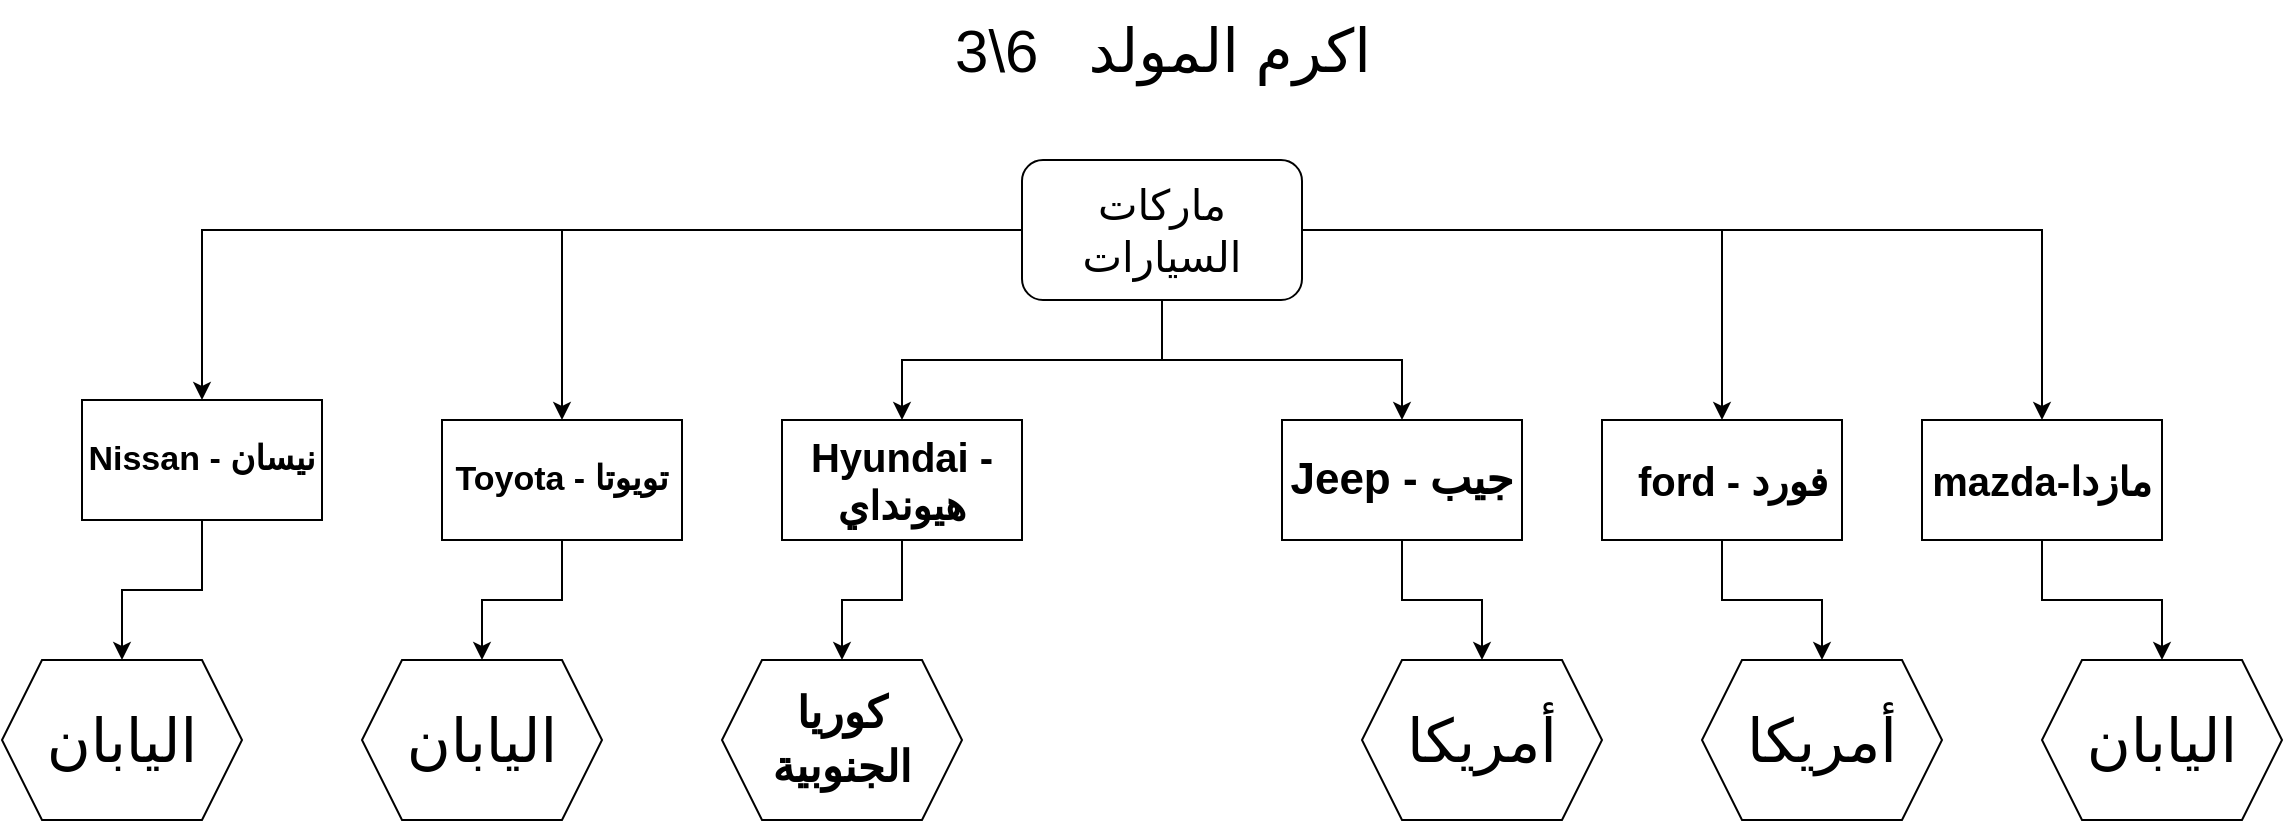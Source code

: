 <mxfile version="24.7.17">
  <diagram name="Page-1" id="GDFZYWs9rNmzwwzfr6Hf">
    <mxGraphModel dx="1222" dy="723" grid="1" gridSize="10" guides="1" tooltips="1" connect="1" arrows="1" fold="1" page="1" pageScale="1" pageWidth="850" pageHeight="1100" math="0" shadow="0">
      <root>
        <mxCell id="0" />
        <mxCell id="1" parent="0" />
        <mxCell id="HQTMnpz0rKwvaZ5pU-yJ-9" value="" style="edgeStyle=orthogonalEdgeStyle;rounded=0;orthogonalLoop=1;jettySize=auto;html=1;" edge="1" parent="1" source="HQTMnpz0rKwvaZ5pU-yJ-2" target="HQTMnpz0rKwvaZ5pU-yJ-7">
          <mxGeometry relative="1" as="geometry" />
        </mxCell>
        <mxCell id="HQTMnpz0rKwvaZ5pU-yJ-13" value="" style="edgeStyle=orthogonalEdgeStyle;rounded=0;orthogonalLoop=1;jettySize=auto;html=1;" edge="1" parent="1" source="HQTMnpz0rKwvaZ5pU-yJ-2" target="HQTMnpz0rKwvaZ5pU-yJ-12">
          <mxGeometry relative="1" as="geometry" />
        </mxCell>
        <mxCell id="HQTMnpz0rKwvaZ5pU-yJ-18" value="" style="rounded=0;orthogonalLoop=1;jettySize=auto;html=1;strokeColor=default;edgeStyle=orthogonalEdgeStyle;" edge="1" parent="1" source="HQTMnpz0rKwvaZ5pU-yJ-2" target="HQTMnpz0rKwvaZ5pU-yJ-16">
          <mxGeometry relative="1" as="geometry" />
        </mxCell>
        <mxCell id="HQTMnpz0rKwvaZ5pU-yJ-31" value="" style="edgeStyle=orthogonalEdgeStyle;rounded=0;orthogonalLoop=1;jettySize=auto;html=1;" edge="1" parent="1" source="HQTMnpz0rKwvaZ5pU-yJ-2" target="HQTMnpz0rKwvaZ5pU-yJ-30">
          <mxGeometry relative="1" as="geometry" />
        </mxCell>
        <mxCell id="HQTMnpz0rKwvaZ5pU-yJ-36" value="" style="edgeStyle=orthogonalEdgeStyle;rounded=0;orthogonalLoop=1;jettySize=auto;html=1;" edge="1" parent="1" source="HQTMnpz0rKwvaZ5pU-yJ-2" target="HQTMnpz0rKwvaZ5pU-yJ-34">
          <mxGeometry relative="1" as="geometry" />
        </mxCell>
        <mxCell id="HQTMnpz0rKwvaZ5pU-yJ-40" value="" style="edgeStyle=orthogonalEdgeStyle;rounded=0;orthogonalLoop=1;jettySize=auto;html=1;" edge="1" parent="1" source="HQTMnpz0rKwvaZ5pU-yJ-2" target="HQTMnpz0rKwvaZ5pU-yJ-21">
          <mxGeometry relative="1" as="geometry" />
        </mxCell>
        <mxCell id="HQTMnpz0rKwvaZ5pU-yJ-2" value="&lt;font style=&quot;font-size: 21px;&quot;&gt;ماركات السيارات&lt;/font&gt;" style="rounded=1;whiteSpace=wrap;html=1;" vertex="1" parent="1">
          <mxGeometry x="560" y="150" width="140" height="70" as="geometry" />
        </mxCell>
        <mxCell id="HQTMnpz0rKwvaZ5pU-yJ-11" style="edgeStyle=orthogonalEdgeStyle;rounded=0;orthogonalLoop=1;jettySize=auto;html=1;" edge="1" parent="1" source="HQTMnpz0rKwvaZ5pU-yJ-7" target="HQTMnpz0rKwvaZ5pU-yJ-10">
          <mxGeometry relative="1" as="geometry" />
        </mxCell>
        <mxCell id="HQTMnpz0rKwvaZ5pU-yJ-7" value="&lt;font style=&quot;font-size: 20px;&quot;&gt;&lt;b&gt;mazda-مازدا&lt;/b&gt;&lt;/font&gt;" style="rounded=0;whiteSpace=wrap;html=1;" vertex="1" parent="1">
          <mxGeometry x="1010" y="280" width="120" height="60" as="geometry" />
        </mxCell>
        <mxCell id="HQTMnpz0rKwvaZ5pU-yJ-10" value="&lt;font style=&quot;font-size: 30px;&quot;&gt;اليابان&lt;/font&gt;" style="shape=hexagon;perimeter=hexagonPerimeter2;whiteSpace=wrap;html=1;fixedSize=1;" vertex="1" parent="1">
          <mxGeometry x="1070" y="400" width="120" height="80" as="geometry" />
        </mxCell>
        <mxCell id="HQTMnpz0rKwvaZ5pU-yJ-15" value="" style="edgeStyle=orthogonalEdgeStyle;rounded=0;orthogonalLoop=1;jettySize=auto;html=1;" edge="1" parent="1" source="HQTMnpz0rKwvaZ5pU-yJ-12" target="HQTMnpz0rKwvaZ5pU-yJ-14">
          <mxGeometry relative="1" as="geometry" />
        </mxCell>
        <mxCell id="HQTMnpz0rKwvaZ5pU-yJ-12" value="&lt;font style=&quot;font-size: 20px;&quot;&gt;&lt;b&gt;&amp;nbsp; ford - فورد&lt;/b&gt;&lt;/font&gt;" style="rounded=0;whiteSpace=wrap;html=1;" vertex="1" parent="1">
          <mxGeometry x="850" y="280" width="120" height="60" as="geometry" />
        </mxCell>
        <mxCell id="HQTMnpz0rKwvaZ5pU-yJ-14" value="&lt;font style=&quot;font-size: 30px;&quot;&gt;أمريكا&lt;/font&gt;" style="shape=hexagon;perimeter=hexagonPerimeter2;whiteSpace=wrap;html=1;fixedSize=1;rounded=0;" vertex="1" parent="1">
          <mxGeometry x="900" y="400" width="120" height="80" as="geometry" />
        </mxCell>
        <mxCell id="HQTMnpz0rKwvaZ5pU-yJ-20" value="" style="edgeStyle=orthogonalEdgeStyle;rounded=0;orthogonalLoop=1;jettySize=auto;html=1;" edge="1" parent="1" source="HQTMnpz0rKwvaZ5pU-yJ-16" target="HQTMnpz0rKwvaZ5pU-yJ-19">
          <mxGeometry relative="1" as="geometry" />
        </mxCell>
        <mxCell id="HQTMnpz0rKwvaZ5pU-yJ-16" value="&lt;b&gt;&lt;font style=&quot;font-size: 22px;&quot;&gt;Jeep - جيب&lt;/font&gt;&lt;/b&gt;" style="rounded=0;whiteSpace=wrap;html=1;" vertex="1" parent="1">
          <mxGeometry x="690" y="280" width="120" height="60" as="geometry" />
        </mxCell>
        <mxCell id="HQTMnpz0rKwvaZ5pU-yJ-19" value="&lt;font style=&quot;font-size: 30px;&quot;&gt;أمريكا&lt;/font&gt;" style="shape=hexagon;perimeter=hexagonPerimeter2;whiteSpace=wrap;html=1;fixedSize=1;rounded=0;" vertex="1" parent="1">
          <mxGeometry x="730" y="400" width="120" height="80" as="geometry" />
        </mxCell>
        <mxCell id="HQTMnpz0rKwvaZ5pU-yJ-27" value="" style="edgeStyle=orthogonalEdgeStyle;rounded=0;orthogonalLoop=1;jettySize=auto;html=1;" edge="1" parent="1" source="HQTMnpz0rKwvaZ5pU-yJ-21" target="HQTMnpz0rKwvaZ5pU-yJ-26">
          <mxGeometry relative="1" as="geometry" />
        </mxCell>
        <mxCell id="HQTMnpz0rKwvaZ5pU-yJ-21" value="&lt;font size=&quot;1&quot; style=&quot;&quot;&gt;&lt;b style=&quot;font-size: 20px;&quot;&gt;Hyundai - هيونداي&lt;/b&gt;&lt;/font&gt;" style="rounded=0;whiteSpace=wrap;html=1;" vertex="1" parent="1">
          <mxGeometry x="440" y="280" width="120" height="60" as="geometry" />
        </mxCell>
        <mxCell id="HQTMnpz0rKwvaZ5pU-yJ-26" value="&lt;font style=&quot;font-size: 22px;&quot;&gt;&lt;b&gt;كوريا الجنوبية&lt;/b&gt;&lt;/font&gt;" style="shape=hexagon;perimeter=hexagonPerimeter2;whiteSpace=wrap;html=1;fixedSize=1;rounded=0;" vertex="1" parent="1">
          <mxGeometry x="410" y="400" width="120" height="80" as="geometry" />
        </mxCell>
        <mxCell id="HQTMnpz0rKwvaZ5pU-yJ-33" value="" style="edgeStyle=orthogonalEdgeStyle;rounded=0;orthogonalLoop=1;jettySize=auto;html=1;" edge="1" parent="1" source="HQTMnpz0rKwvaZ5pU-yJ-30" target="HQTMnpz0rKwvaZ5pU-yJ-32">
          <mxGeometry relative="1" as="geometry" />
        </mxCell>
        <mxCell id="HQTMnpz0rKwvaZ5pU-yJ-30" value="&lt;b&gt;&lt;font style=&quot;font-size: 17px;&quot;&gt;Toyota - تويوتا&lt;/font&gt;&lt;/b&gt;" style="rounded=0;whiteSpace=wrap;html=1;" vertex="1" parent="1">
          <mxGeometry x="270" y="280" width="120" height="60" as="geometry" />
        </mxCell>
        <mxCell id="HQTMnpz0rKwvaZ5pU-yJ-32" value="&lt;font style=&quot;font-size: 30px;&quot;&gt;اليابان&lt;/font&gt;" style="shape=hexagon;perimeter=hexagonPerimeter2;whiteSpace=wrap;html=1;fixedSize=1;rounded=0;" vertex="1" parent="1">
          <mxGeometry x="230" y="400" width="120" height="80" as="geometry" />
        </mxCell>
        <mxCell id="HQTMnpz0rKwvaZ5pU-yJ-38" value="" style="edgeStyle=orthogonalEdgeStyle;rounded=0;orthogonalLoop=1;jettySize=auto;html=1;" edge="1" parent="1" source="HQTMnpz0rKwvaZ5pU-yJ-34" target="HQTMnpz0rKwvaZ5pU-yJ-37">
          <mxGeometry relative="1" as="geometry" />
        </mxCell>
        <mxCell id="HQTMnpz0rKwvaZ5pU-yJ-34" value="&lt;b&gt;&lt;font style=&quot;font-size: 17px;&quot;&gt;Nissan - نيسان&lt;/font&gt;&lt;/b&gt;" style="rounded=0;whiteSpace=wrap;html=1;" vertex="1" parent="1">
          <mxGeometry x="90" y="270" width="120" height="60" as="geometry" />
        </mxCell>
        <mxCell id="HQTMnpz0rKwvaZ5pU-yJ-37" value="&lt;font style=&quot;font-size: 30px;&quot;&gt;اليابان&lt;/font&gt;" style="shape=hexagon;perimeter=hexagonPerimeter2;whiteSpace=wrap;html=1;fixedSize=1;rounded=0;" vertex="1" parent="1">
          <mxGeometry x="50" y="400" width="120" height="80" as="geometry" />
        </mxCell>
        <mxCell id="HQTMnpz0rKwvaZ5pU-yJ-41" value="&lt;font style=&quot;font-size: 30px;&quot;&gt;اكرم المولد&amp;nbsp; &amp;nbsp;6\3&lt;/font&gt;" style="text;html=1;align=center;verticalAlign=middle;resizable=0;points=[];autosize=1;strokeColor=none;fillColor=none;" vertex="1" parent="1">
          <mxGeometry x="535" y="70" width="190" height="50" as="geometry" />
        </mxCell>
      </root>
    </mxGraphModel>
  </diagram>
</mxfile>
